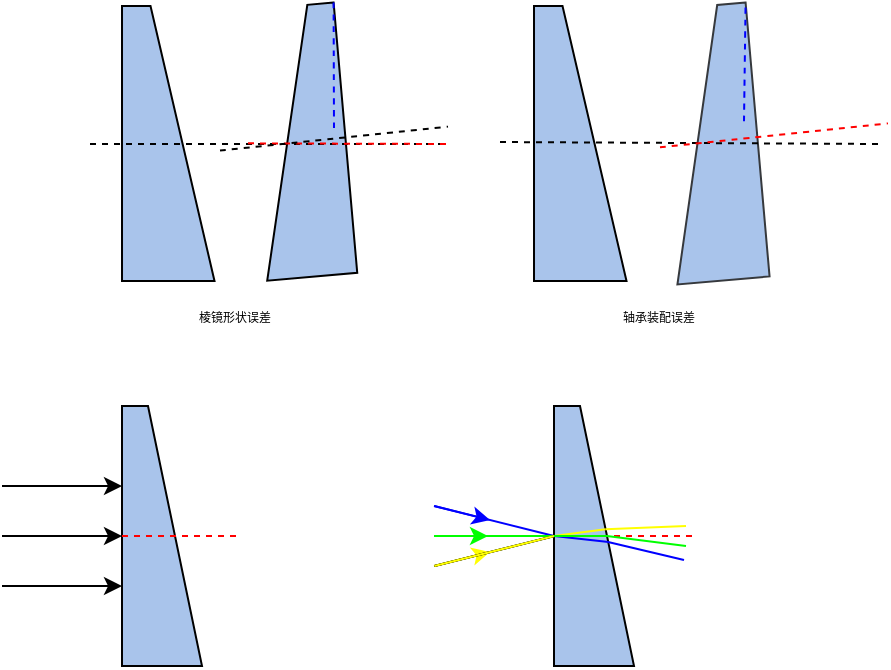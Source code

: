 <mxfile version="20.2.7" type="github">
  <diagram id="E9MvIbREFryEpwZpblNl" name="第 1 页">
    <mxGraphModel dx="278" dy="192" grid="1" gridSize="1" guides="1" tooltips="1" connect="1" arrows="1" fold="1" page="1" pageScale="1" pageWidth="827" pageHeight="1169" math="1" shadow="0">
      <root>
        <mxCell id="0" />
        <mxCell id="1" parent="0" />
        <mxCell id="FLT7gCXpaoDRiRNvlhls-1" value="" style="shape=manualInput;whiteSpace=wrap;html=1;rotation=90;size=32;rounded=0;fillColor=#A9C4EB;" vertex="1" parent="1">
          <mxGeometry x="154.38" y="355.63" width="137.5" height="46.25" as="geometry" />
        </mxCell>
        <mxCell id="FLT7gCXpaoDRiRNvlhls-7" value="" style="shape=manualInput;whiteSpace=wrap;html=1;rotation=85;size=32;flipH=0;flipV=1;rounded=0;fillColor=#A9C4EB;" vertex="1" parent="1">
          <mxGeometry x="221.36" y="355.21" width="135.68" height="45.19" as="geometry" />
        </mxCell>
        <mxCell id="FLT7gCXpaoDRiRNvlhls-10" value="" style="endArrow=none;dashed=1;html=1;rounded=0;" edge="1" parent="1">
          <mxGeometry width="50" height="50" relative="1" as="geometry">
            <mxPoint x="184" y="379" as="sourcePoint" />
            <mxPoint x="361" y="379" as="targetPoint" />
          </mxGeometry>
        </mxCell>
        <mxCell id="FLT7gCXpaoDRiRNvlhls-18" value="" style="shape=image;html=1;verticalAlign=top;verticalLabelPosition=bottom;labelBackgroundColor=#ffffff;imageAspect=0;aspect=fixed;image=https://cdn2.iconfinder.com/data/icons/font-awesome/1792/rotate-left-128.png;rounded=0;imageBackground=none;imageBorder=none;fontColor=#000000;perimeterSpacing=0;noLabel=0;direction=east;metaEdit=0;backgroundOutline=0;" vertex="1" parent="1">
          <mxGeometry x="333.87" y="366.94" width="23.63" height="23.63" as="geometry" />
        </mxCell>
        <mxCell id="FLT7gCXpaoDRiRNvlhls-21" value="" style="shape=manualInput;whiteSpace=wrap;html=1;rotation=90;size=32;rounded=0;fillColor=#A9C4EB;" vertex="1" parent="1">
          <mxGeometry x="360.38" y="355.63" width="137.5" height="46.25" as="geometry" />
        </mxCell>
        <mxCell id="FLT7gCXpaoDRiRNvlhls-22" value="" style="shape=manualInput;whiteSpace=wrap;html=1;rotation=85;size=32;flipH=0;flipV=1;rounded=0;fillColor=#A9C4EB;strokeColor=#36393d;" vertex="1" parent="1">
          <mxGeometry x="426" y="355.63" width="137.5" height="46.25" as="geometry" />
        </mxCell>
        <mxCell id="FLT7gCXpaoDRiRNvlhls-23" value="" style="endArrow=none;dashed=1;html=1;rounded=0;" edge="1" parent="1">
          <mxGeometry width="50" height="50" relative="1" as="geometry">
            <mxPoint x="389" y="378" as="sourcePoint" />
            <mxPoint x="580" y="379" as="targetPoint" />
          </mxGeometry>
        </mxCell>
        <mxCell id="FLT7gCXpaoDRiRNvlhls-24" value="" style="shape=image;html=1;verticalAlign=top;verticalLabelPosition=bottom;labelBackgroundColor=#ffffff;imageAspect=0;aspect=fixed;image=https://cdn2.iconfinder.com/data/icons/font-awesome/1792/rotate-left-128.png;rounded=0;rotation=-5;" vertex="1" parent="1">
          <mxGeometry x="545" y="358.63" width="23.63" height="23.63" as="geometry" />
        </mxCell>
        <mxCell id="FLT7gCXpaoDRiRNvlhls-26" value="" style="endArrow=none;dashed=1;html=1;rounded=0;fontSize=12;startSize=14;endSize=14;curved=1;fillColor=#f8cecc;strokeColor=#FF0000;" edge="1" parent="1">
          <mxGeometry width="50" height="50" relative="1" as="geometry">
            <mxPoint x="469" y="380.63" as="sourcePoint" />
            <mxPoint x="583" y="368.683" as="targetPoint" />
          </mxGeometry>
        </mxCell>
        <mxCell id="FLT7gCXpaoDRiRNvlhls-28" value="" style="endArrow=none;dashed=1;html=1;rounded=0;fontSize=12;startSize=14;endSize=14;curved=1;entryX=0;entryY=0;entryDx=0;entryDy=0;strokeColor=#0000FF;" edge="1" parent="1" target="FLT7gCXpaoDRiRNvlhls-7">
          <mxGeometry width="50" height="50" relative="1" as="geometry">
            <mxPoint x="306" y="371" as="sourcePoint" />
            <mxPoint x="305" y="308" as="targetPoint" />
          </mxGeometry>
        </mxCell>
        <mxCell id="FLT7gCXpaoDRiRNvlhls-29" value="" style="endArrow=none;dashed=1;html=1;rounded=0;fontSize=12;startSize=14;endSize=14;curved=1;entryX=0;entryY=0;entryDx=0;entryDy=0;strokeColor=#0000FF;" edge="1" parent="1" target="FLT7gCXpaoDRiRNvlhls-22">
          <mxGeometry width="50" height="50" relative="1" as="geometry">
            <mxPoint x="511" y="367.63" as="sourcePoint" />
            <mxPoint x="512" y="308.63" as="targetPoint" />
          </mxGeometry>
        </mxCell>
        <mxCell id="FLT7gCXpaoDRiRNvlhls-45" value="" style="endArrow=none;dashed=1;html=1;rounded=0;strokeColor=#FF0000;" edge="1" parent="1">
          <mxGeometry width="50" height="50" relative="1" as="geometry">
            <mxPoint x="263" y="378.67" as="sourcePoint" />
            <mxPoint x="364" y="379" as="targetPoint" />
          </mxGeometry>
        </mxCell>
        <mxCell id="FLT7gCXpaoDRiRNvlhls-49" value="" style="endArrow=none;dashed=1;html=1;rounded=0;fontSize=12;startSize=14;endSize=14;curved=1;fillColor=#f8cecc;strokeColor=#000000;" edge="1" parent="1">
          <mxGeometry width="50" height="50" relative="1" as="geometry">
            <mxPoint x="249" y="382.26" as="sourcePoint" />
            <mxPoint x="363" y="370.313" as="targetPoint" />
          </mxGeometry>
        </mxCell>
        <mxCell id="FLT7gCXpaoDRiRNvlhls-50" value="棱镜形状误差" style="text;html=1;resizable=0;autosize=1;align=center;verticalAlign=middle;points=[];fillColor=none;strokeColor=none;rounded=0;fontSize=6;fontColor=#000000;fontFamily=微软雅黑;" vertex="1" parent="1">
          <mxGeometry x="211" y="453" width="90" height="26" as="geometry" />
        </mxCell>
        <mxCell id="FLT7gCXpaoDRiRNvlhls-51" value="轴承装配误差" style="text;html=1;resizable=0;autosize=1;align=center;verticalAlign=middle;points=[];fillColor=none;strokeColor=none;rounded=0;fontSize=6;fontColor=#000000;fontFamily=微软雅黑;" vertex="1" parent="1">
          <mxGeometry x="423" y="453" width="90" height="26" as="geometry" />
        </mxCell>
        <mxCell id="FLT7gCXpaoDRiRNvlhls-52" value="" style="shape=manualInput;whiteSpace=wrap;html=1;rotation=90;size=27;rounded=0;fillColor=#A9C4EB;" vertex="1" parent="1">
          <mxGeometry x="155" y="555" width="130" height="40" as="geometry" />
        </mxCell>
        <mxCell id="FLT7gCXpaoDRiRNvlhls-71" value="" style="endArrow=none;dashed=1;html=1;rounded=0;strokeColor=#FF0000;" edge="1" parent="1">
          <mxGeometry width="50" height="50" relative="1" as="geometry">
            <mxPoint x="140" y="575" as="sourcePoint" />
            <mxPoint x="260" y="575" as="targetPoint" />
          </mxGeometry>
        </mxCell>
        <mxCell id="FLT7gCXpaoDRiRNvlhls-54" value="" style="endArrow=classic;html=1;rounded=0;fontFamily=微软雅黑;fontSize=6;fontColor=#000000;startSize=14;endSize=6;strokeColor=#000000;curved=1;entryX=0.5;entryY=1;entryDx=0;entryDy=0;" edge="1" parent="1" target="FLT7gCXpaoDRiRNvlhls-52">
          <mxGeometry width="50" height="50" relative="1" as="geometry">
            <mxPoint x="140" y="575" as="sourcePoint" />
            <mxPoint x="320" y="510" as="targetPoint" />
          </mxGeometry>
        </mxCell>
        <mxCell id="FLT7gCXpaoDRiRNvlhls-56" value="" style="endArrow=classic;html=1;rounded=0;fontFamily=微软雅黑;fontSize=6;fontColor=#000000;startSize=14;endSize=6;strokeColor=#000000;curved=1;entryX=0.5;entryY=1;entryDx=0;entryDy=0;" edge="1" parent="1">
          <mxGeometry width="50" height="50" relative="1" as="geometry">
            <mxPoint x="140" y="550" as="sourcePoint" />
            <mxPoint x="200" y="550" as="targetPoint" />
          </mxGeometry>
        </mxCell>
        <mxCell id="FLT7gCXpaoDRiRNvlhls-57" value="" style="endArrow=classic;html=1;rounded=0;fontFamily=微软雅黑;fontSize=6;fontColor=#000000;startSize=14;endSize=6;strokeColor=#000000;curved=1;entryX=0.5;entryY=1;entryDx=0;entryDy=0;" edge="1" parent="1">
          <mxGeometry width="50" height="50" relative="1" as="geometry">
            <mxPoint x="140" y="600" as="sourcePoint" />
            <mxPoint x="200" y="600" as="targetPoint" />
          </mxGeometry>
        </mxCell>
        <mxCell id="FLT7gCXpaoDRiRNvlhls-66" value="" style="shape=manualInput;whiteSpace=wrap;html=1;rotation=90;size=27;rounded=0;fillColor=#A9C4EB;" vertex="1" parent="1">
          <mxGeometry x="371" y="555" width="130" height="40" as="geometry" />
        </mxCell>
        <mxCell id="FLT7gCXpaoDRiRNvlhls-72" value="" style="endArrow=classic;html=1;rounded=0;fontFamily=微软雅黑;fontSize=6;fontColor=#000000;startSize=14;endSize=6;strokeColor=#0000FF;curved=1;" edge="1" parent="1">
          <mxGeometry width="50" height="50" relative="1" as="geometry">
            <mxPoint x="356.1" y="560" as="sourcePoint" />
            <mxPoint x="384" y="567" as="targetPoint" />
          </mxGeometry>
        </mxCell>
        <mxCell id="FLT7gCXpaoDRiRNvlhls-73" value="" style="endArrow=none;html=1;rounded=0;fontFamily=微软雅黑;fontSize=6;fontColor=#000000;startSize=14;endSize=6;strokeColor=#0000FF;curved=1;exitX=0.5;exitY=1;exitDx=0;exitDy=0;" edge="1" parent="1" source="FLT7gCXpaoDRiRNvlhls-66">
          <mxGeometry width="50" height="50" relative="1" as="geometry">
            <mxPoint x="376" y="620" as="sourcePoint" />
            <mxPoint x="356" y="560" as="targetPoint" />
          </mxGeometry>
        </mxCell>
        <mxCell id="FLT7gCXpaoDRiRNvlhls-74" value="" style="endArrow=classic;html=1;rounded=0;fontFamily=微软雅黑;fontSize=6;fontColor=#000000;startSize=14;endSize=6;strokeColor=#FFFF00;curved=1;" edge="1" parent="1">
          <mxGeometry width="50" height="50" relative="1" as="geometry">
            <mxPoint x="356" y="590" as="sourcePoint" />
            <mxPoint x="384" y="583" as="targetPoint" />
          </mxGeometry>
        </mxCell>
        <mxCell id="FLT7gCXpaoDRiRNvlhls-75" value="" style="endArrow=none;html=1;rounded=0;fontFamily=微软雅黑;fontSize=6;fontColor=#000000;startSize=14;endSize=6;strokeColor=#000000;curved=1;exitX=0.5;exitY=1;exitDx=0;exitDy=0;" edge="1" parent="1">
          <mxGeometry width="50" height="50" relative="1" as="geometry">
            <mxPoint x="416.2" y="575.0" as="sourcePoint" />
            <mxPoint x="356.2" y="590" as="targetPoint" />
          </mxGeometry>
        </mxCell>
        <mxCell id="FLT7gCXpaoDRiRNvlhls-78" value="" style="endArrow=none;dashed=1;html=1;rounded=0;strokeColor=#FF0000;" edge="1" parent="1">
          <mxGeometry width="50" height="50" relative="1" as="geometry">
            <mxPoint x="356" y="574.94" as="sourcePoint" />
            <mxPoint x="485" y="575" as="targetPoint" />
          </mxGeometry>
        </mxCell>
        <mxCell id="FLT7gCXpaoDRiRNvlhls-76" value="" style="endArrow=none;html=1;rounded=0;fontFamily=微软雅黑;fontSize=6;fontColor=#000000;startSize=14;endSize=6;strokeColor=#00FF00;curved=1;exitX=0.5;exitY=1;exitDx=0;exitDy=0;" edge="1" parent="1" source="FLT7gCXpaoDRiRNvlhls-66">
          <mxGeometry width="50" height="50" relative="1" as="geometry">
            <mxPoint x="426" y="585" as="sourcePoint" />
            <mxPoint x="356" y="575" as="targetPoint" />
          </mxGeometry>
        </mxCell>
        <mxCell id="FLT7gCXpaoDRiRNvlhls-77" value="" style="endArrow=classic;html=1;rounded=0;fontFamily=微软雅黑;fontSize=6;fontColor=#000000;startSize=14;endSize=6;strokeColor=#00FF00;curved=1;" edge="1" parent="1">
          <mxGeometry width="50" height="50" relative="1" as="geometry">
            <mxPoint x="357.88" y="574.94" as="sourcePoint" />
            <mxPoint x="383" y="575" as="targetPoint" />
          </mxGeometry>
        </mxCell>
        <mxCell id="FLT7gCXpaoDRiRNvlhls-79" value="" style="endArrow=none;html=1;rounded=0;fontFamily=微软雅黑;fontSize=6;fontColor=#000000;startSize=14;endSize=6;strokeColor=#000000;curved=1;exitX=0.5;exitY=1;exitDx=0;exitDy=0;" edge="1" parent="1">
          <mxGeometry width="50" height="50" relative="1" as="geometry">
            <mxPoint x="416.2" y="575.0" as="sourcePoint" />
            <mxPoint x="356.2" y="590" as="targetPoint" />
          </mxGeometry>
        </mxCell>
        <mxCell id="FLT7gCXpaoDRiRNvlhls-80" value="" style="endArrow=none;html=1;rounded=0;fontFamily=微软雅黑;fontSize=6;fontColor=#000000;startSize=14;endSize=6;strokeColor=#FFFF00;curved=1;exitX=0.5;exitY=1;exitDx=0;exitDy=0;" edge="1" parent="1">
          <mxGeometry width="50" height="50" relative="1" as="geometry">
            <mxPoint x="416.2" y="575.0" as="sourcePoint" />
            <mxPoint x="356.2" y="590" as="targetPoint" />
          </mxGeometry>
        </mxCell>
        <mxCell id="FLT7gCXpaoDRiRNvlhls-81" value="" style="endArrow=none;html=1;rounded=0;fontFamily=微软雅黑;fontSize=6;fontColor=#000000;startSize=14;endSize=6;strokeColor=#FFFF00;curved=1;exitX=0.5;exitY=1;exitDx=0;exitDy=0;entryX=0.474;entryY=0.356;entryDx=0;entryDy=0;entryPerimeter=0;" edge="1" parent="1" source="FLT7gCXpaoDRiRNvlhls-66" target="FLT7gCXpaoDRiRNvlhls-66">
          <mxGeometry width="50" height="50" relative="1" as="geometry">
            <mxPoint x="453" y="582" as="sourcePoint" />
            <mxPoint x="472" y="558" as="targetPoint" />
          </mxGeometry>
        </mxCell>
        <mxCell id="FLT7gCXpaoDRiRNvlhls-82" value="" style="endArrow=none;html=1;rounded=0;fontFamily=微软雅黑;fontSize=6;fontColor=#000000;startSize=14;endSize=6;strokeColor=#0000FF;curved=1;exitX=0.523;exitY=0.318;exitDx=0;exitDy=0;entryX=0.5;entryY=1;entryDx=0;entryDy=0;exitPerimeter=0;" edge="1" parent="1" source="FLT7gCXpaoDRiRNvlhls-66" target="FLT7gCXpaoDRiRNvlhls-66">
          <mxGeometry width="50" height="50" relative="1" as="geometry">
            <mxPoint x="441.76" y="579.0" as="sourcePoint" />
            <mxPoint x="416.0" y="575.62" as="targetPoint" />
          </mxGeometry>
        </mxCell>
        <mxCell id="FLT7gCXpaoDRiRNvlhls-86" value="" style="endArrow=none;html=1;rounded=0;fontFamily=微软雅黑;fontSize=6;fontColor=#000000;startSize=14;endSize=6;strokeColor=#00FF00;curved=1;" edge="1" parent="1">
          <mxGeometry width="50" height="50" relative="1" as="geometry">
            <mxPoint x="416" y="574.98" as="sourcePoint" />
            <mxPoint x="443" y="574.98" as="targetPoint" />
          </mxGeometry>
        </mxCell>
        <mxCell id="FLT7gCXpaoDRiRNvlhls-87" value="" style="endArrow=none;html=1;rounded=0;fontFamily=微软雅黑;fontSize=6;fontColor=#000000;startSize=14;endSize=6;strokeColor=#FFFF00;curved=1;exitX=0.474;exitY=0.356;exitDx=0;exitDy=0;exitPerimeter=0;" edge="1" parent="1" source="FLT7gCXpaoDRiRNvlhls-66">
          <mxGeometry width="50" height="50" relative="1" as="geometry">
            <mxPoint x="442" y="571" as="sourcePoint" />
            <mxPoint x="482" y="570" as="targetPoint" />
          </mxGeometry>
        </mxCell>
        <mxCell id="FLT7gCXpaoDRiRNvlhls-88" value="" style="endArrow=none;html=1;rounded=0;fontFamily=微软雅黑;fontSize=6;fontColor=#000000;startSize=14;endSize=6;strokeColor=#00FF00;curved=1;exitX=0.5;exitY=0.339;exitDx=0;exitDy=0;exitPerimeter=0;" edge="1" parent="1" source="FLT7gCXpaoDRiRNvlhls-66">
          <mxGeometry width="50" height="50" relative="1" as="geometry">
            <mxPoint x="445" y="579" as="sourcePoint" />
            <mxPoint x="482" y="580" as="targetPoint" />
          </mxGeometry>
        </mxCell>
        <mxCell id="FLT7gCXpaoDRiRNvlhls-89" value="" style="endArrow=none;html=1;rounded=0;fontFamily=微软雅黑;fontSize=6;fontColor=#000000;startSize=14;endSize=6;strokeColor=#0000FF;curved=1;entryX=0.523;entryY=0.324;entryDx=0;entryDy=0;entryPerimeter=0;" edge="1" parent="1" target="FLT7gCXpaoDRiRNvlhls-66">
          <mxGeometry width="50" height="50" relative="1" as="geometry">
            <mxPoint x="481" y="587" as="sourcePoint" />
            <mxPoint x="443" y="578" as="targetPoint" />
          </mxGeometry>
        </mxCell>
      </root>
    </mxGraphModel>
  </diagram>
</mxfile>
